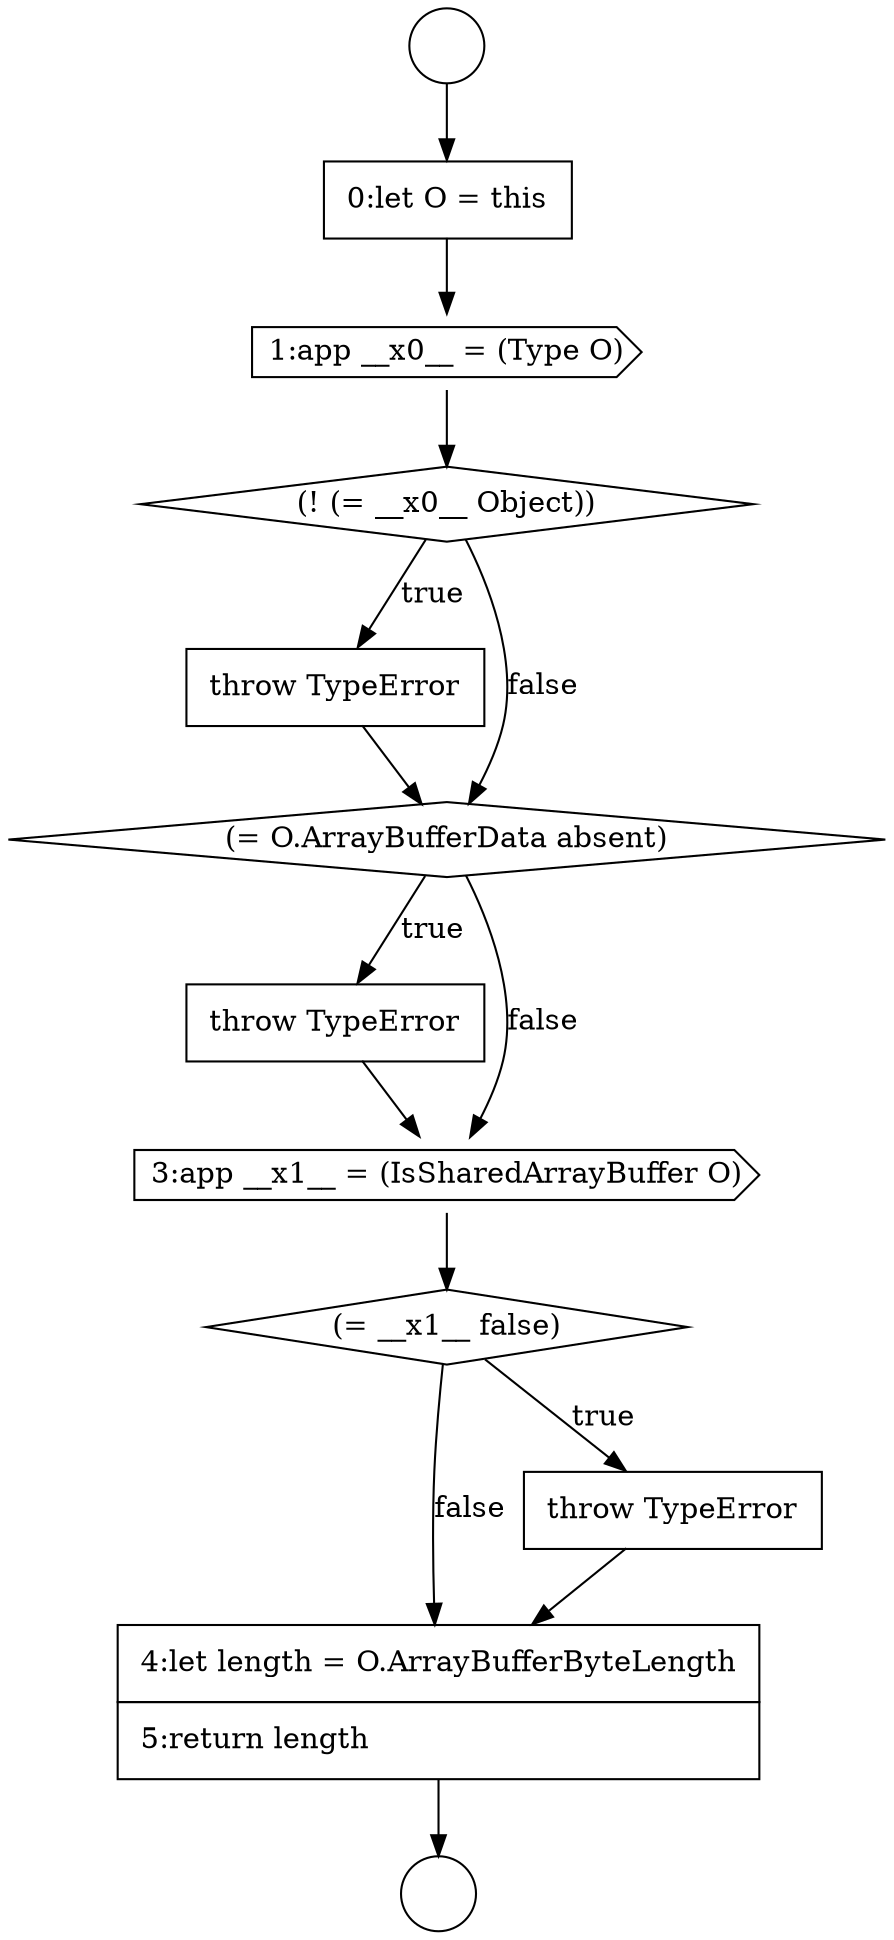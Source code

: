 digraph {
  node16383 [shape=diamond, label=<<font color="black">(= __x1__ false)</font>> color="black" fillcolor="white" style=filled]
  node16376 [shape=none, margin=0, label=<<font color="black">
    <table border="0" cellborder="1" cellspacing="0" cellpadding="10">
      <tr><td align="left">0:let O = this</td></tr>
    </table>
  </font>> color="black" fillcolor="white" style=filled]
  node16379 [shape=none, margin=0, label=<<font color="black">
    <table border="0" cellborder="1" cellspacing="0" cellpadding="10">
      <tr><td align="left">throw TypeError</td></tr>
    </table>
  </font>> color="black" fillcolor="white" style=filled]
  node16385 [shape=none, margin=0, label=<<font color="black">
    <table border="0" cellborder="1" cellspacing="0" cellpadding="10">
      <tr><td align="left">4:let length = O.ArrayBufferByteLength</td></tr>
      <tr><td align="left">5:return length</td></tr>
    </table>
  </font>> color="black" fillcolor="white" style=filled]
  node16381 [shape=none, margin=0, label=<<font color="black">
    <table border="0" cellborder="1" cellspacing="0" cellpadding="10">
      <tr><td align="left">throw TypeError</td></tr>
    </table>
  </font>> color="black" fillcolor="white" style=filled]
  node16377 [shape=cds, label=<<font color="black">1:app __x0__ = (Type O)</font>> color="black" fillcolor="white" style=filled]
  node16382 [shape=cds, label=<<font color="black">3:app __x1__ = (IsSharedArrayBuffer O)</font>> color="black" fillcolor="white" style=filled]
  node16378 [shape=diamond, label=<<font color="black">(! (= __x0__ Object))</font>> color="black" fillcolor="white" style=filled]
  node16375 [shape=circle label=" " color="black" fillcolor="white" style=filled]
  node16380 [shape=diamond, label=<<font color="black">(= O.ArrayBufferData absent)</font>> color="black" fillcolor="white" style=filled]
  node16384 [shape=none, margin=0, label=<<font color="black">
    <table border="0" cellborder="1" cellspacing="0" cellpadding="10">
      <tr><td align="left">throw TypeError</td></tr>
    </table>
  </font>> color="black" fillcolor="white" style=filled]
  node16374 [shape=circle label=" " color="black" fillcolor="white" style=filled]
  node16381 -> node16382 [ color="black"]
  node16379 -> node16380 [ color="black"]
  node16377 -> node16378 [ color="black"]
  node16374 -> node16376 [ color="black"]
  node16378 -> node16379 [label=<<font color="black">true</font>> color="black"]
  node16378 -> node16380 [label=<<font color="black">false</font>> color="black"]
  node16380 -> node16381 [label=<<font color="black">true</font>> color="black"]
  node16380 -> node16382 [label=<<font color="black">false</font>> color="black"]
  node16385 -> node16375 [ color="black"]
  node16376 -> node16377 [ color="black"]
  node16384 -> node16385 [ color="black"]
  node16382 -> node16383 [ color="black"]
  node16383 -> node16384 [label=<<font color="black">true</font>> color="black"]
  node16383 -> node16385 [label=<<font color="black">false</font>> color="black"]
}
